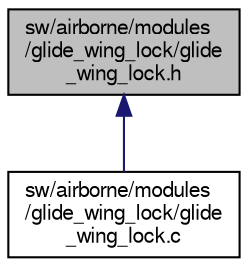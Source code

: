 digraph "sw/airborne/modules/glide_wing_lock/glide_wing_lock.h"
{
  edge [fontname="FreeSans",fontsize="10",labelfontname="FreeSans",labelfontsize="10"];
  node [fontname="FreeSans",fontsize="10",shape=record];
  Node1 [label="sw/airborne/modules\l/glide_wing_lock/glide\l_wing_lock.h",height=0.2,width=0.4,color="black", fillcolor="grey75", style="filled", fontcolor="black"];
  Node1 -> Node2 [dir="back",color="midnightblue",fontsize="10",style="solid",fontname="FreeSans"];
  Node2 [label="sw/airborne/modules\l/glide_wing_lock/glide\l_wing_lock.c",height=0.2,width=0.4,color="black", fillcolor="white", style="filled",URL="$glide__wing__lock_8c.html"];
}
